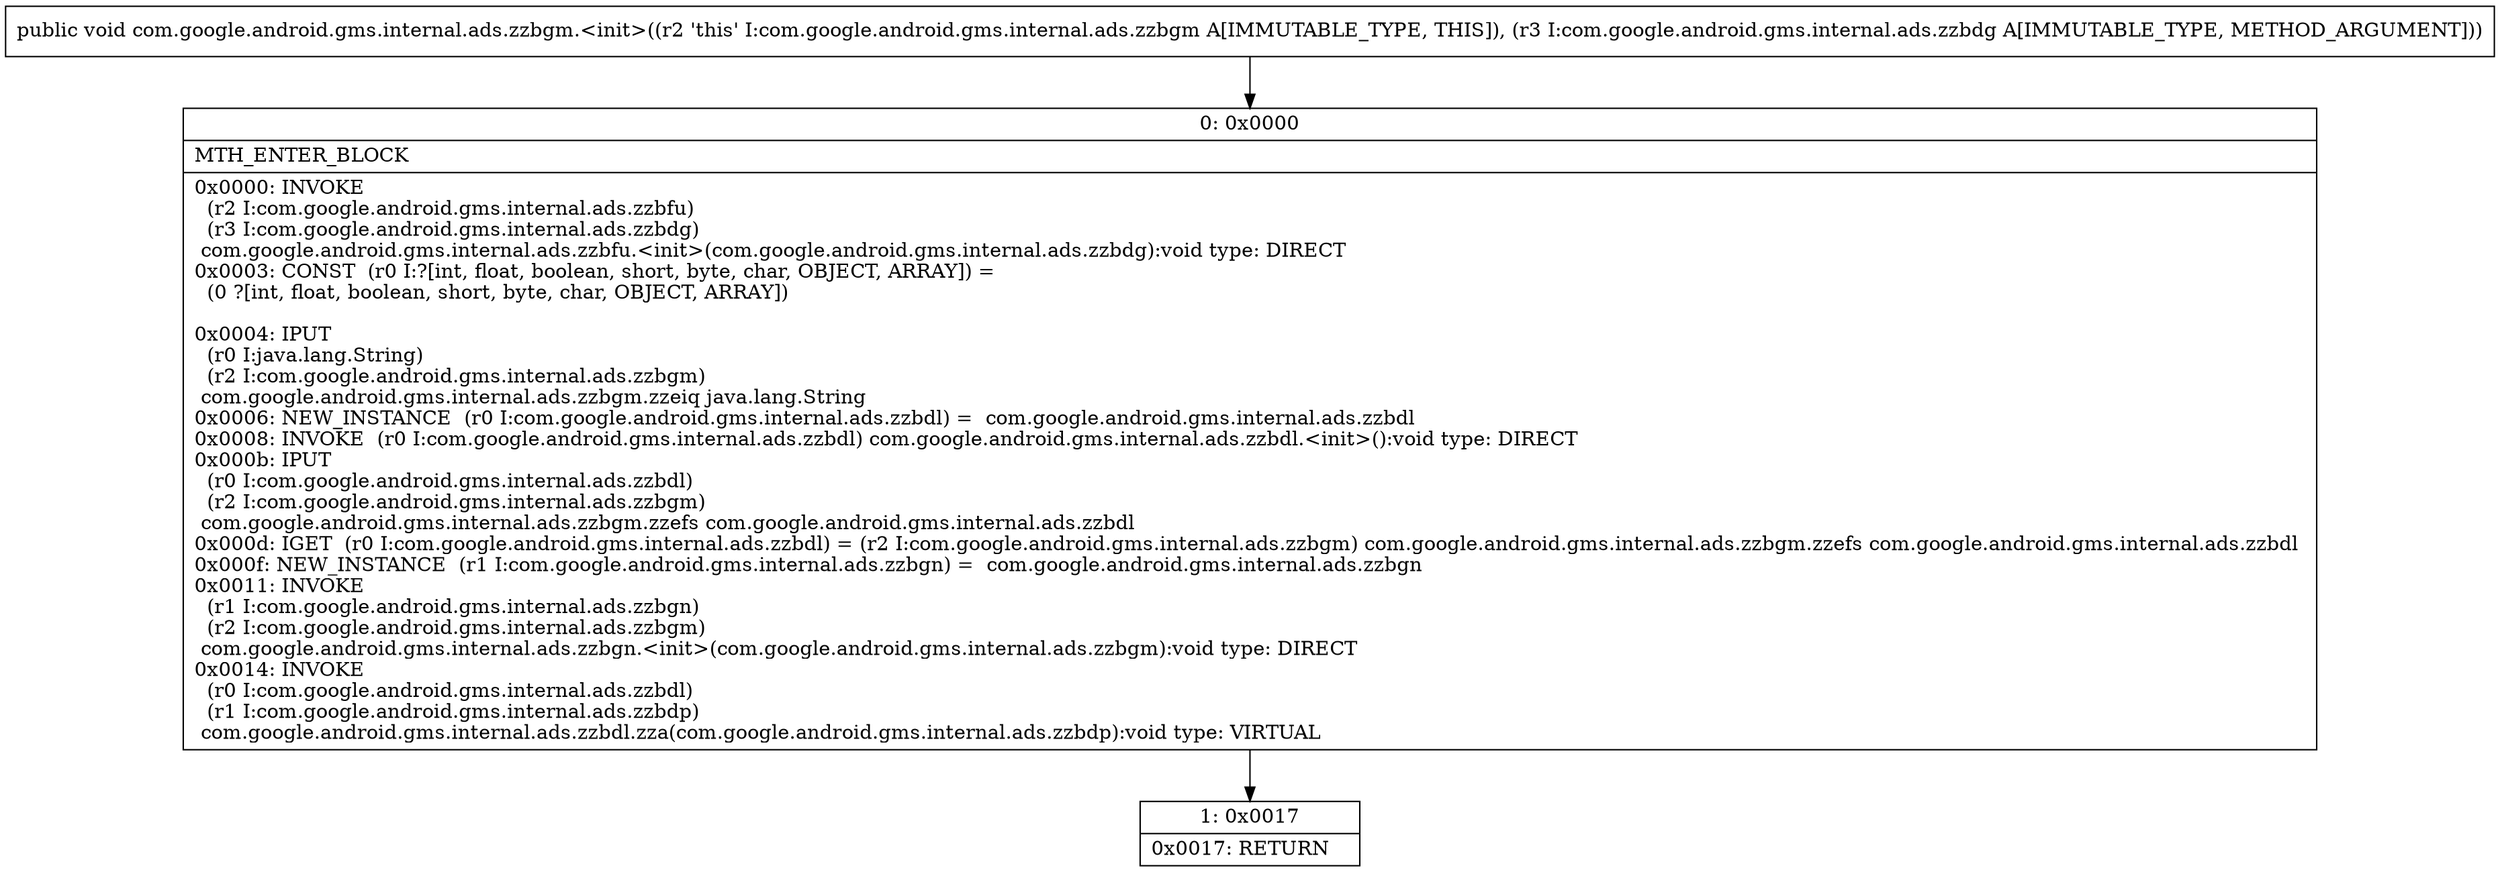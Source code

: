 digraph "CFG forcom.google.android.gms.internal.ads.zzbgm.\<init\>(Lcom\/google\/android\/gms\/internal\/ads\/zzbdg;)V" {
Node_0 [shape=record,label="{0\:\ 0x0000|MTH_ENTER_BLOCK\l|0x0000: INVOKE  \l  (r2 I:com.google.android.gms.internal.ads.zzbfu)\l  (r3 I:com.google.android.gms.internal.ads.zzbdg)\l com.google.android.gms.internal.ads.zzbfu.\<init\>(com.google.android.gms.internal.ads.zzbdg):void type: DIRECT \l0x0003: CONST  (r0 I:?[int, float, boolean, short, byte, char, OBJECT, ARRAY]) = \l  (0 ?[int, float, boolean, short, byte, char, OBJECT, ARRAY])\l \l0x0004: IPUT  \l  (r0 I:java.lang.String)\l  (r2 I:com.google.android.gms.internal.ads.zzbgm)\l com.google.android.gms.internal.ads.zzbgm.zzeiq java.lang.String \l0x0006: NEW_INSTANCE  (r0 I:com.google.android.gms.internal.ads.zzbdl) =  com.google.android.gms.internal.ads.zzbdl \l0x0008: INVOKE  (r0 I:com.google.android.gms.internal.ads.zzbdl) com.google.android.gms.internal.ads.zzbdl.\<init\>():void type: DIRECT \l0x000b: IPUT  \l  (r0 I:com.google.android.gms.internal.ads.zzbdl)\l  (r2 I:com.google.android.gms.internal.ads.zzbgm)\l com.google.android.gms.internal.ads.zzbgm.zzefs com.google.android.gms.internal.ads.zzbdl \l0x000d: IGET  (r0 I:com.google.android.gms.internal.ads.zzbdl) = (r2 I:com.google.android.gms.internal.ads.zzbgm) com.google.android.gms.internal.ads.zzbgm.zzefs com.google.android.gms.internal.ads.zzbdl \l0x000f: NEW_INSTANCE  (r1 I:com.google.android.gms.internal.ads.zzbgn) =  com.google.android.gms.internal.ads.zzbgn \l0x0011: INVOKE  \l  (r1 I:com.google.android.gms.internal.ads.zzbgn)\l  (r2 I:com.google.android.gms.internal.ads.zzbgm)\l com.google.android.gms.internal.ads.zzbgn.\<init\>(com.google.android.gms.internal.ads.zzbgm):void type: DIRECT \l0x0014: INVOKE  \l  (r0 I:com.google.android.gms.internal.ads.zzbdl)\l  (r1 I:com.google.android.gms.internal.ads.zzbdp)\l com.google.android.gms.internal.ads.zzbdl.zza(com.google.android.gms.internal.ads.zzbdp):void type: VIRTUAL \l}"];
Node_1 [shape=record,label="{1\:\ 0x0017|0x0017: RETURN   \l}"];
MethodNode[shape=record,label="{public void com.google.android.gms.internal.ads.zzbgm.\<init\>((r2 'this' I:com.google.android.gms.internal.ads.zzbgm A[IMMUTABLE_TYPE, THIS]), (r3 I:com.google.android.gms.internal.ads.zzbdg A[IMMUTABLE_TYPE, METHOD_ARGUMENT])) }"];
MethodNode -> Node_0;
Node_0 -> Node_1;
}

